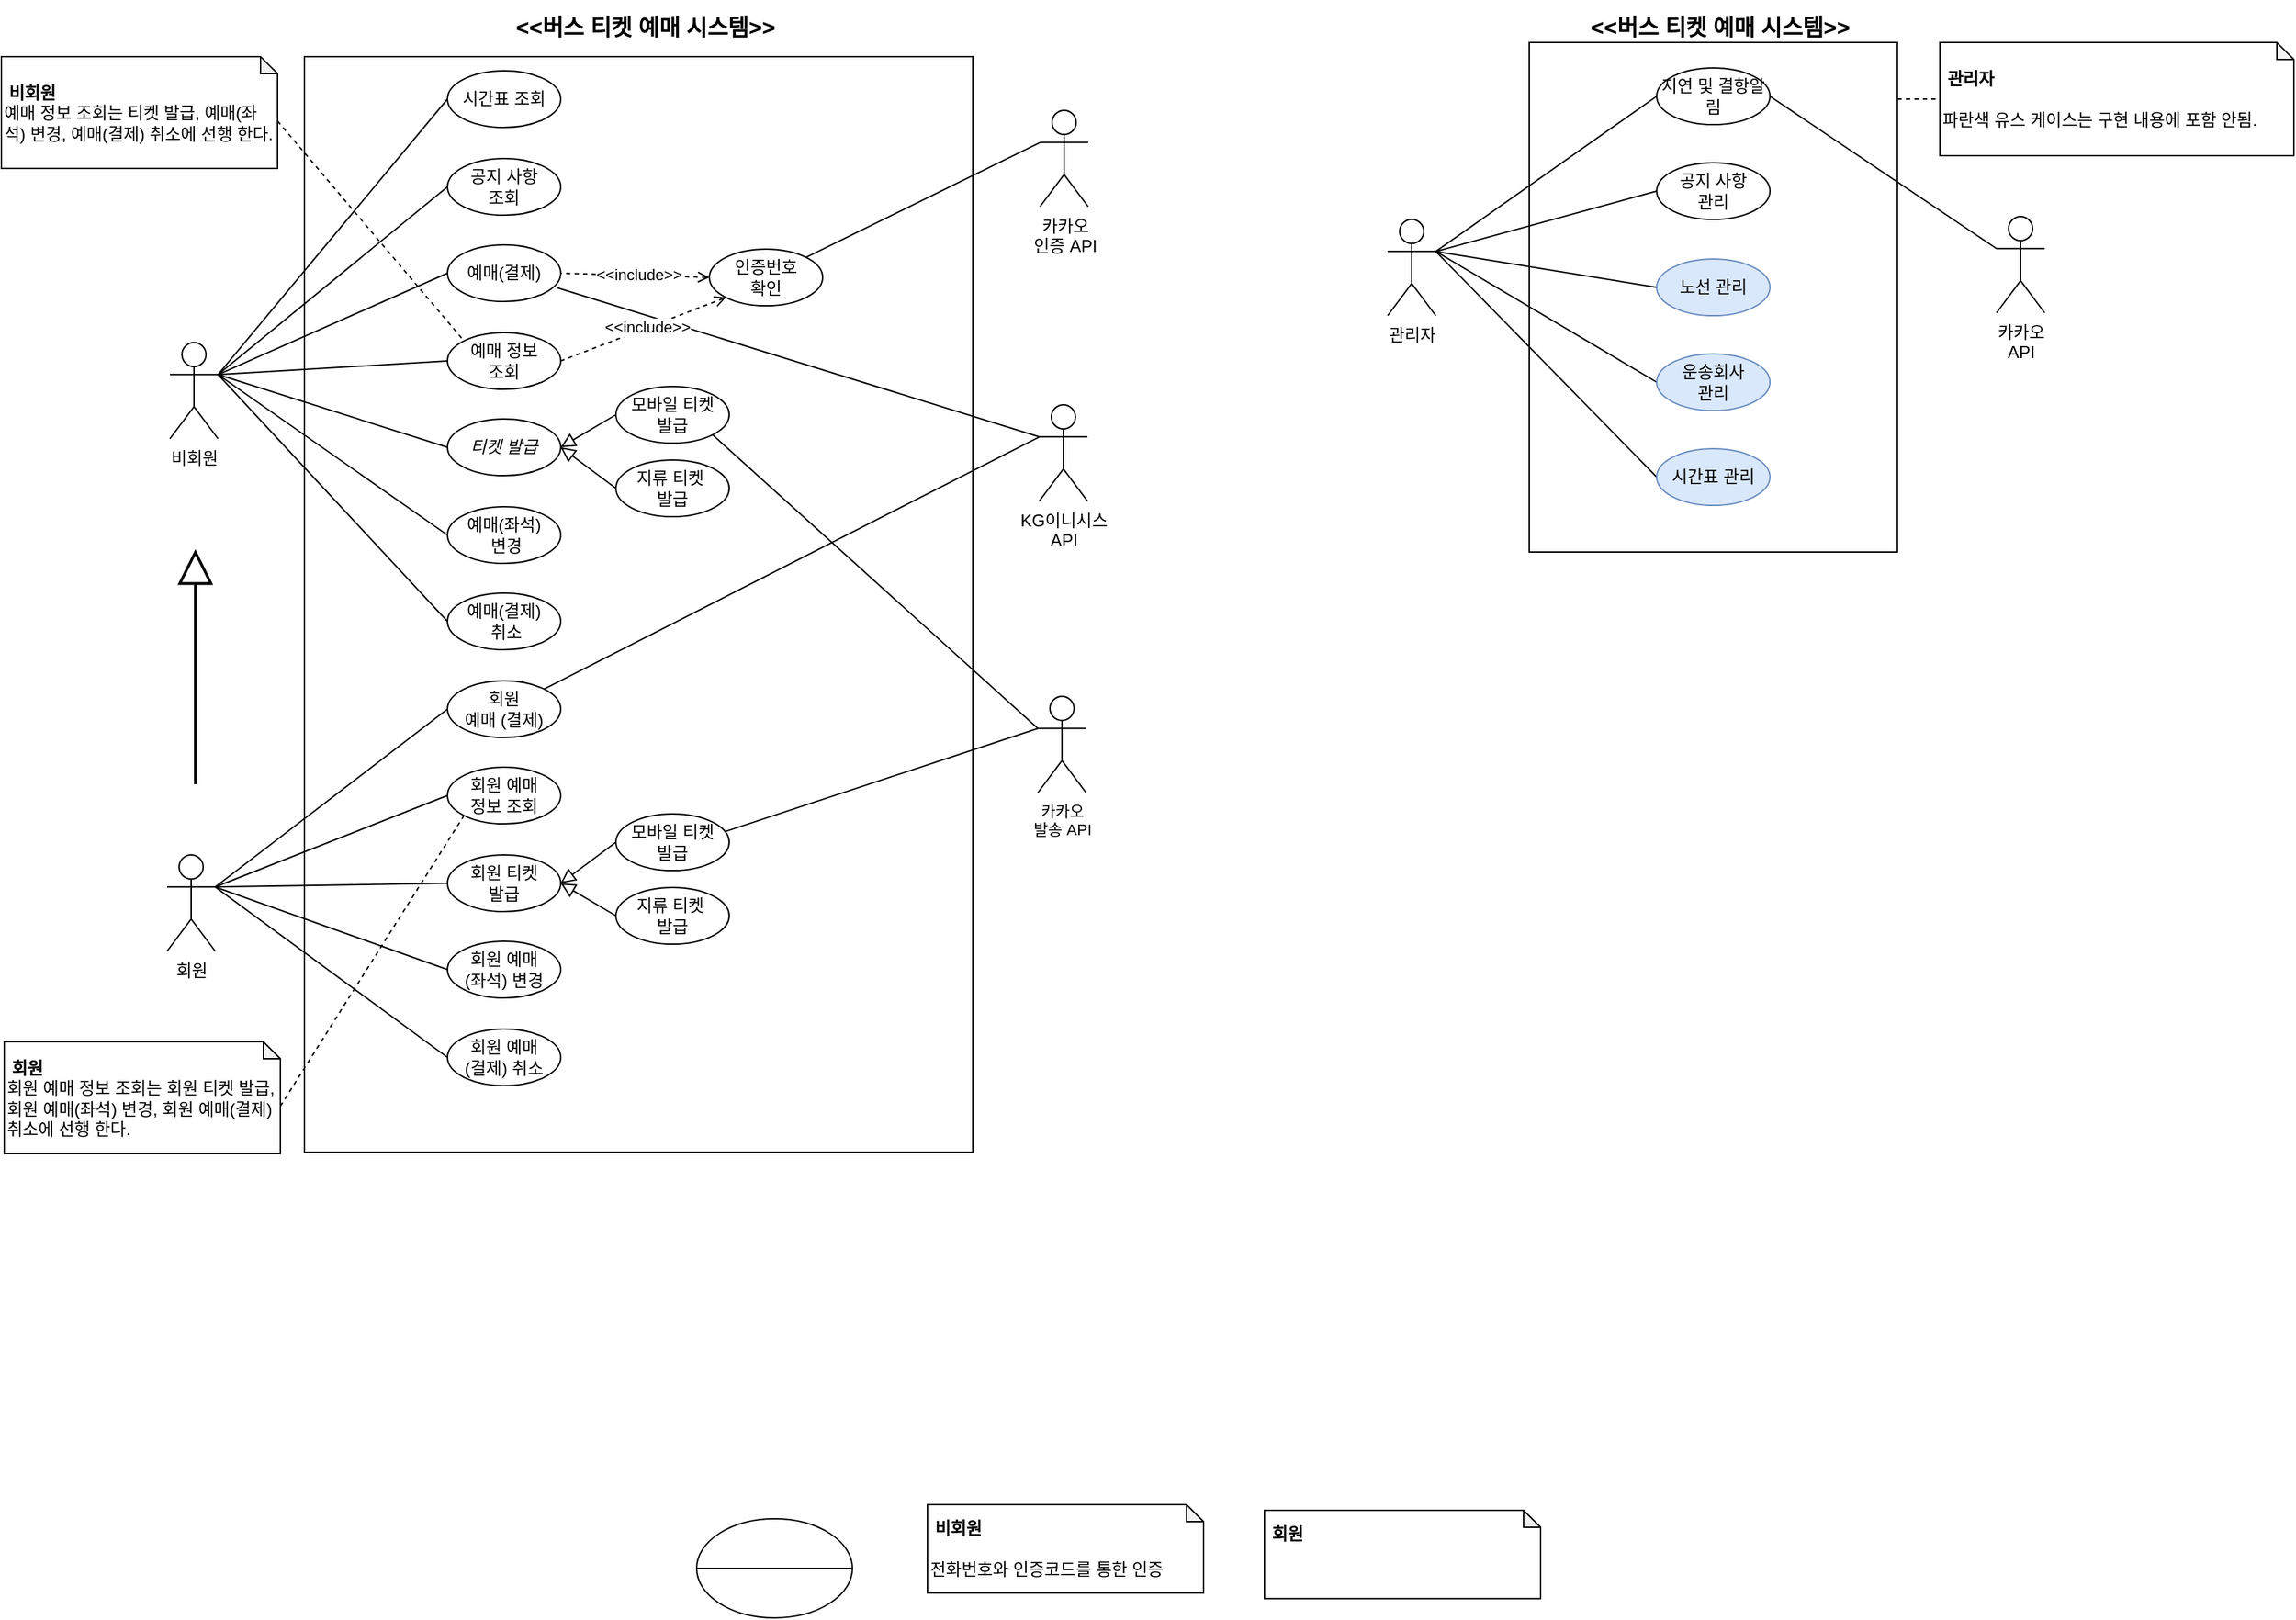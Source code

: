<mxfile version="22.1.11" type="github">
  <diagram name="페이지-1" id="AUHSDOZmDvJJ-M95pPlK">
    <mxGraphModel dx="821" dy="1373" grid="0" gridSize="10" guides="1" tooltips="1" connect="1" arrows="1" fold="1" page="0" pageScale="1" pageWidth="850" pageHeight="1100" math="0" shadow="0">
      <root>
        <mxCell id="0" />
        <mxCell id="1" parent="0" />
        <mxCell id="SqM2zr4Oi9O8r0nmkoWc-118" value="" style="rounded=0;whiteSpace=wrap;html=1;fontFamily=Helvetica;fontSize=11;fontColor=default;" parent="1" vertex="1">
          <mxGeometry x="1100" y="30" width="260" height="360" as="geometry" />
        </mxCell>
        <mxCell id="SqM2zr4Oi9O8r0nmkoWc-95" value="" style="rounded=0;whiteSpace=wrap;html=1;fontFamily=Helvetica;fontSize=11;fontColor=default;movable=1;resizable=1;rotatable=1;deletable=1;editable=1;locked=0;connectable=1;" parent="1" vertex="1">
          <mxGeometry x="235" y="40" width="472" height="774" as="geometry" />
        </mxCell>
        <mxCell id="SqM2zr4Oi9O8r0nmkoWc-30" style="rounded=0;orthogonalLoop=1;jettySize=auto;html=1;exitX=1;exitY=0.333;exitDx=0;exitDy=0;exitPerimeter=0;entryX=0;entryY=0.5;entryDx=0;entryDy=0;endArrow=none;endFill=0;" parent="1" source="_ve195dAB9mzk3Xjmjc2-1" target="SqM2zr4Oi9O8r0nmkoWc-19" edge="1">
          <mxGeometry relative="1" as="geometry" />
        </mxCell>
        <mxCell id="SqM2zr4Oi9O8r0nmkoWc-38" style="rounded=0;orthogonalLoop=1;jettySize=auto;html=1;exitX=1;exitY=0.333;exitDx=0;exitDy=0;exitPerimeter=0;entryX=0;entryY=0.5;entryDx=0;entryDy=0;endArrow=none;endFill=0;" parent="1" source="_ve195dAB9mzk3Xjmjc2-1" target="SqM2zr4Oi9O8r0nmkoWc-4" edge="1">
          <mxGeometry relative="1" as="geometry" />
        </mxCell>
        <mxCell id="SqM2zr4Oi9O8r0nmkoWc-39" style="edgeStyle=none;shape=connector;rounded=0;orthogonalLoop=1;jettySize=auto;html=1;exitX=1;exitY=0.333;exitDx=0;exitDy=0;exitPerimeter=0;entryX=0;entryY=0.5;entryDx=0;entryDy=0;labelBackgroundColor=default;strokeColor=default;align=center;verticalAlign=middle;fontFamily=Helvetica;fontSize=11;fontColor=default;endArrow=none;endFill=0;" parent="1" source="_ve195dAB9mzk3Xjmjc2-1" target="SqM2zr4Oi9O8r0nmkoWc-9" edge="1">
          <mxGeometry relative="1" as="geometry" />
        </mxCell>
        <mxCell id="SqM2zr4Oi9O8r0nmkoWc-40" style="edgeStyle=none;shape=connector;rounded=0;orthogonalLoop=1;jettySize=auto;html=1;exitX=1;exitY=0.333;exitDx=0;exitDy=0;exitPerimeter=0;entryX=0;entryY=0.5;entryDx=0;entryDy=0;labelBackgroundColor=default;strokeColor=default;align=center;verticalAlign=middle;fontFamily=Helvetica;fontSize=11;fontColor=default;endArrow=none;endFill=0;" parent="1" source="_ve195dAB9mzk3Xjmjc2-1" target="SqM2zr4Oi9O8r0nmkoWc-24" edge="1">
          <mxGeometry relative="1" as="geometry" />
        </mxCell>
        <mxCell id="SqM2zr4Oi9O8r0nmkoWc-41" style="edgeStyle=none;shape=connector;rounded=0;orthogonalLoop=1;jettySize=auto;html=1;exitX=1;exitY=0.333;exitDx=0;exitDy=0;exitPerimeter=0;entryX=0;entryY=0.5;entryDx=0;entryDy=0;labelBackgroundColor=default;strokeColor=default;align=center;verticalAlign=middle;fontFamily=Helvetica;fontSize=11;fontColor=default;endArrow=none;endFill=0;" parent="1" source="_ve195dAB9mzk3Xjmjc2-1" target="SqM2zr4Oi9O8r0nmkoWc-12" edge="1">
          <mxGeometry relative="1" as="geometry" />
        </mxCell>
        <mxCell id="SqM2zr4Oi9O8r0nmkoWc-55" style="edgeStyle=none;shape=connector;rounded=0;orthogonalLoop=1;jettySize=auto;html=1;exitX=1;exitY=0.333;exitDx=0;exitDy=0;exitPerimeter=0;entryX=0;entryY=0.5;entryDx=0;entryDy=0;labelBackgroundColor=default;strokeColor=default;align=center;verticalAlign=middle;fontFamily=Helvetica;fontSize=11;fontColor=default;endArrow=none;endFill=0;" parent="1" source="_ve195dAB9mzk3Xjmjc2-1" target="SqM2zr4Oi9O8r0nmkoWc-53" edge="1">
          <mxGeometry relative="1" as="geometry" />
        </mxCell>
        <mxCell id="SqM2zr4Oi9O8r0nmkoWc-88" style="edgeStyle=none;shape=connector;rounded=0;orthogonalLoop=1;jettySize=auto;html=1;exitX=1;exitY=0.333;exitDx=0;exitDy=0;exitPerimeter=0;entryX=0;entryY=0.5;entryDx=0;entryDy=0;labelBackgroundColor=default;strokeColor=default;align=center;verticalAlign=middle;fontFamily=Helvetica;fontSize=11;fontColor=default;endArrow=none;endFill=0;" parent="1" source="_ve195dAB9mzk3Xjmjc2-1" target="SqM2zr4Oi9O8r0nmkoWc-87" edge="1">
          <mxGeometry relative="1" as="geometry" />
        </mxCell>
        <mxCell id="_ve195dAB9mzk3Xjmjc2-1" value="&lt;font style=&quot;font-size: 12px;&quot;&gt;비회원&lt;/font&gt;" style="shape=umlActor;verticalLabelPosition=bottom;verticalAlign=top;html=1;outlineConnect=0;aspect=fixed;" parent="1" vertex="1">
          <mxGeometry x="140" y="242" width="34" height="68" as="geometry" />
        </mxCell>
        <mxCell id="SqM2zr4Oi9O8r0nmkoWc-152" style="edgeStyle=none;shape=connector;rounded=0;orthogonalLoop=1;jettySize=auto;html=1;exitX=0.972;exitY=0.759;exitDx=0;exitDy=0;labelBackgroundColor=default;strokeColor=default;align=center;verticalAlign=middle;fontFamily=Helvetica;fontSize=11;fontColor=default;endArrow=none;endFill=0;exitPerimeter=0;entryX=0;entryY=0.333;entryDx=0;entryDy=0;entryPerimeter=0;" parent="1" source="SqM2zr4Oi9O8r0nmkoWc-4" target="SqM2zr4Oi9O8r0nmkoWc-149" edge="1">
          <mxGeometry relative="1" as="geometry">
            <mxPoint x="733" y="595" as="targetPoint" />
          </mxGeometry>
        </mxCell>
        <mxCell id="SqM2zr4Oi9O8r0nmkoWc-4" value="예매(결제)" style="ellipse;whiteSpace=wrap;html=1;" parent="1" vertex="1">
          <mxGeometry x="336" y="173" width="80" height="40" as="geometry" />
        </mxCell>
        <mxCell id="SqM2zr4Oi9O8r0nmkoWc-142" style="edgeStyle=none;shape=connector;rounded=0;orthogonalLoop=1;jettySize=auto;html=1;exitX=1;exitY=0.333;exitDx=0;exitDy=0;exitPerimeter=0;entryX=0;entryY=0.5;entryDx=0;entryDy=0;labelBackgroundColor=default;strokeColor=default;align=center;verticalAlign=middle;fontFamily=Helvetica;fontSize=11;fontColor=default;endArrow=none;endFill=0;" parent="1" source="SqM2zr4Oi9O8r0nmkoWc-6" target="SqM2zr4Oi9O8r0nmkoWc-129" edge="1">
          <mxGeometry relative="1" as="geometry" />
        </mxCell>
        <mxCell id="SqM2zr4Oi9O8r0nmkoWc-143" style="edgeStyle=none;shape=connector;rounded=0;orthogonalLoop=1;jettySize=auto;html=1;exitX=1;exitY=0.333;exitDx=0;exitDy=0;exitPerimeter=0;entryX=0;entryY=0.5;entryDx=0;entryDy=0;labelBackgroundColor=default;strokeColor=default;align=center;verticalAlign=middle;fontFamily=Helvetica;fontSize=11;fontColor=default;endArrow=none;endFill=0;" parent="1" source="SqM2zr4Oi9O8r0nmkoWc-6" target="SqM2zr4Oi9O8r0nmkoWc-127" edge="1">
          <mxGeometry relative="1" as="geometry" />
        </mxCell>
        <mxCell id="SqM2zr4Oi9O8r0nmkoWc-144" style="edgeStyle=none;shape=connector;rounded=0;orthogonalLoop=1;jettySize=auto;html=1;exitX=1;exitY=0.333;exitDx=0;exitDy=0;exitPerimeter=0;entryX=0;entryY=0.5;entryDx=0;entryDy=0;labelBackgroundColor=default;strokeColor=default;align=center;verticalAlign=middle;fontFamily=Helvetica;fontSize=11;fontColor=default;endArrow=none;endFill=0;" parent="1" source="SqM2zr4Oi9O8r0nmkoWc-6" target="SqM2zr4Oi9O8r0nmkoWc-125" edge="1">
          <mxGeometry relative="1" as="geometry" />
        </mxCell>
        <mxCell id="SqM2zr4Oi9O8r0nmkoWc-175" style="edgeStyle=none;shape=connector;rounded=0;orthogonalLoop=1;jettySize=auto;html=1;exitX=1;exitY=0.333;exitDx=0;exitDy=0;exitPerimeter=0;entryX=0;entryY=0.5;entryDx=0;entryDy=0;labelBackgroundColor=default;strokeColor=default;align=center;verticalAlign=middle;fontFamily=Helvetica;fontSize=11;fontColor=default;endArrow=none;endFill=0;" parent="1" source="SqM2zr4Oi9O8r0nmkoWc-6" target="SqM2zr4Oi9O8r0nmkoWc-174" edge="1">
          <mxGeometry relative="1" as="geometry" />
        </mxCell>
        <mxCell id="SqM2zr4Oi9O8r0nmkoWc-195" style="edgeStyle=none;shape=connector;rounded=0;orthogonalLoop=1;jettySize=auto;html=1;exitX=1;exitY=0.333;exitDx=0;exitDy=0;exitPerimeter=0;entryX=0;entryY=0.5;entryDx=0;entryDy=0;labelBackgroundColor=default;strokeColor=default;align=center;verticalAlign=middle;fontFamily=Helvetica;fontSize=11;fontColor=default;endArrow=none;endFill=0;" parent="1" source="SqM2zr4Oi9O8r0nmkoWc-6" target="SqM2zr4Oi9O8r0nmkoWc-189" edge="1">
          <mxGeometry relative="1" as="geometry" />
        </mxCell>
        <mxCell id="SqM2zr4Oi9O8r0nmkoWc-6" value="&lt;font style=&quot;font-size: 12px;&quot;&gt;회원&lt;/font&gt;" style="shape=umlActor;verticalLabelPosition=bottom;verticalAlign=top;html=1;outlineConnect=0;" parent="1" vertex="1">
          <mxGeometry x="138" y="604" width="34" height="68" as="geometry" />
        </mxCell>
        <mxCell id="SqM2zr4Oi9O8r0nmkoWc-63" style="edgeStyle=none;shape=connector;rounded=0;orthogonalLoop=1;jettySize=auto;html=1;exitX=1;exitY=0.333;exitDx=0;exitDy=0;exitPerimeter=0;entryX=0;entryY=0.5;entryDx=0;entryDy=0;labelBackgroundColor=default;strokeColor=default;align=center;verticalAlign=middle;fontFamily=Helvetica;fontSize=11;fontColor=default;endArrow=none;endFill=0;" parent="1" source="SqM2zr4Oi9O8r0nmkoWc-7" target="SqM2zr4Oi9O8r0nmkoWc-16" edge="1">
          <mxGeometry relative="1" as="geometry" />
        </mxCell>
        <mxCell id="SqM2zr4Oi9O8r0nmkoWc-64" style="edgeStyle=none;shape=connector;rounded=0;orthogonalLoop=1;jettySize=auto;html=1;exitX=1;exitY=0.333;exitDx=0;exitDy=0;exitPerimeter=0;entryX=0;entryY=0.5;entryDx=0;entryDy=0;labelBackgroundColor=default;strokeColor=#000000;align=center;verticalAlign=middle;fontFamily=Helvetica;fontSize=11;fontColor=default;endArrow=none;endFill=0;fillColor=#d80073;" parent="1" source="SqM2zr4Oi9O8r0nmkoWc-7" target="SqM2zr4Oi9O8r0nmkoWc-59" edge="1">
          <mxGeometry relative="1" as="geometry" />
        </mxCell>
        <mxCell id="SqM2zr4Oi9O8r0nmkoWc-68" style="edgeStyle=none;shape=connector;rounded=0;orthogonalLoop=1;jettySize=auto;html=1;exitX=1;exitY=0.333;exitDx=0;exitDy=0;exitPerimeter=0;entryX=0;entryY=0.5;entryDx=0;entryDy=0;labelBackgroundColor=default;strokeColor=default;align=center;verticalAlign=middle;fontFamily=Helvetica;fontSize=11;fontColor=default;endArrow=none;endFill=0;" parent="1" source="SqM2zr4Oi9O8r0nmkoWc-7" target="SqM2zr4Oi9O8r0nmkoWc-67" edge="1">
          <mxGeometry relative="1" as="geometry" />
        </mxCell>
        <mxCell id="SqM2zr4Oi9O8r0nmkoWc-72" style="edgeStyle=none;shape=connector;rounded=0;orthogonalLoop=1;jettySize=auto;html=1;exitX=1;exitY=0.333;exitDx=0;exitDy=0;exitPerimeter=0;entryX=0;entryY=0.5;entryDx=0;entryDy=0;labelBackgroundColor=default;strokeColor=default;align=center;verticalAlign=middle;fontFamily=Helvetica;fontSize=11;fontColor=default;endArrow=none;endFill=0;" parent="1" source="SqM2zr4Oi9O8r0nmkoWc-7" target="SqM2zr4Oi9O8r0nmkoWc-71" edge="1">
          <mxGeometry relative="1" as="geometry" />
        </mxCell>
        <mxCell id="SqM2zr4Oi9O8r0nmkoWc-75" style="edgeStyle=none;shape=connector;rounded=0;orthogonalLoop=1;jettySize=auto;html=1;exitX=1;exitY=0.333;exitDx=0;exitDy=0;exitPerimeter=0;entryX=0;entryY=0.5;entryDx=0;entryDy=0;labelBackgroundColor=default;strokeColor=default;align=center;verticalAlign=middle;fontFamily=Helvetica;fontSize=11;fontColor=default;endArrow=none;endFill=0;" parent="1" source="SqM2zr4Oi9O8r0nmkoWc-7" target="SqM2zr4Oi9O8r0nmkoWc-74" edge="1">
          <mxGeometry relative="1" as="geometry" />
        </mxCell>
        <mxCell id="SqM2zr4Oi9O8r0nmkoWc-7" value="&lt;font style=&quot;font-size: 12px;&quot;&gt;관리자&lt;/font&gt;" style="shape=umlActor;verticalLabelPosition=bottom;verticalAlign=top;html=1;outlineConnect=0;" parent="1" vertex="1">
          <mxGeometry x="1000" y="155" width="34" height="68" as="geometry" />
        </mxCell>
        <mxCell id="SqM2zr4Oi9O8r0nmkoWc-9" value="예매 정보&lt;br&gt;조회" style="ellipse;whiteSpace=wrap;html=1;" parent="1" vertex="1">
          <mxGeometry x="336" y="235" width="80" height="40" as="geometry" />
        </mxCell>
        <mxCell id="SqM2zr4Oi9O8r0nmkoWc-12" value="예매(결제)&lt;br&gt;&amp;nbsp;취소" style="ellipse;whiteSpace=wrap;html=1;" parent="1" vertex="1">
          <mxGeometry x="336" y="419" width="80" height="40" as="geometry" />
        </mxCell>
        <mxCell id="SqM2zr4Oi9O8r0nmkoWc-16" value="시간표&amp;nbsp;관리" style="ellipse;whiteSpace=wrap;html=1;fillColor=#dae8fc;strokeColor=#6c8ebf;" parent="1" vertex="1">
          <mxGeometry x="1190" y="317" width="80" height="40" as="geometry" />
        </mxCell>
        <mxCell id="SqM2zr4Oi9O8r0nmkoWc-19" value="시간표 조회" style="ellipse;whiteSpace=wrap;html=1;" parent="1" vertex="1">
          <mxGeometry x="336" y="50" width="80" height="40" as="geometry" />
        </mxCell>
        <mxCell id="SqM2zr4Oi9O8r0nmkoWc-24" value="예매(좌석)&lt;br&gt;&amp;nbsp;변경" style="ellipse;whiteSpace=wrap;html=1;" parent="1" vertex="1">
          <mxGeometry x="336" y="358" width="80" height="40" as="geometry" />
        </mxCell>
        <mxCell id="SqM2zr4Oi9O8r0nmkoWc-53" value="공지 사항&lt;br&gt;조회" style="ellipse;whiteSpace=wrap;html=1;" parent="1" vertex="1">
          <mxGeometry x="336" y="112" width="80" height="40" as="geometry" />
        </mxCell>
        <mxCell id="SqM2zr4Oi9O8r0nmkoWc-59" value="노선 관리" style="ellipse;whiteSpace=wrap;html=1;fillColor=#dae8fc;strokeColor=#6c8ebf;" parent="1" vertex="1">
          <mxGeometry x="1190" y="183" width="80" height="40" as="geometry" />
        </mxCell>
        <mxCell id="SqM2zr4Oi9O8r0nmkoWc-67" value="지연 및 결항알림" style="ellipse;whiteSpace=wrap;html=1;" parent="1" vertex="1">
          <mxGeometry x="1190" y="48" width="80" height="40" as="geometry" />
        </mxCell>
        <mxCell id="SqM2zr4Oi9O8r0nmkoWc-71" value="운송회사 &lt;br&gt;관리" style="ellipse;whiteSpace=wrap;html=1;fillColor=#dae8fc;strokeColor=#6c8ebf;" parent="1" vertex="1">
          <mxGeometry x="1190" y="250" width="80" height="40" as="geometry" />
        </mxCell>
        <mxCell id="SqM2zr4Oi9O8r0nmkoWc-74" value="공지 사항&lt;br&gt;관리" style="ellipse;whiteSpace=wrap;html=1;" parent="1" vertex="1">
          <mxGeometry x="1190" y="115" width="80" height="40" as="geometry" />
        </mxCell>
        <mxCell id="SqM2zr4Oi9O8r0nmkoWc-78" value="&lt;p style=&quot;line-height: 150%;&quot;&gt;&lt;/p&gt;&lt;div style=&quot;line-height: 140%;&quot;&gt;&lt;/div&gt;&lt;b&gt;&amp;nbsp;관리자&lt;/b&gt;&lt;br&gt;&lt;br&gt;파란색 유스 케이스는 구현 내용에 포함 안됨.&lt;p&gt;&lt;/p&gt;" style="shape=note;whiteSpace=wrap;html=1;backgroundOutline=1;darkOpacity=0.05;size=12;align=left;" parent="1" vertex="1">
          <mxGeometry x="1390" y="30" width="250" height="80" as="geometry" />
        </mxCell>
        <mxCell id="SqM2zr4Oi9O8r0nmkoWc-85" value="" style="endArrow=block;html=1;rounded=0;labelBackgroundColor=default;strokeColor=default;align=center;verticalAlign=middle;fontFamily=Helvetica;fontSize=11;fontColor=default;shape=connector;endFill=0;targetPerimeterSpacing=0;endSize=20;strokeWidth=2;" parent="1" edge="1">
          <mxGeometry width="50" height="50" relative="1" as="geometry">
            <mxPoint x="158" y="554" as="sourcePoint" />
            <mxPoint x="158" y="388" as="targetPoint" />
          </mxGeometry>
        </mxCell>
        <mxCell id="SqM2zr4Oi9O8r0nmkoWc-136" style="edgeStyle=none;shape=connector;rounded=0;orthogonalLoop=1;jettySize=auto;html=1;exitX=1;exitY=1;exitDx=0;exitDy=0;labelBackgroundColor=default;strokeColor=default;align=center;verticalAlign=middle;fontFamily=Helvetica;fontSize=11;fontColor=default;endArrow=none;endFill=0;entryX=0;entryY=0.333;entryDx=0;entryDy=0;entryPerimeter=0;" parent="1" source="SqM2zr4Oi9O8r0nmkoWc-89" target="SqM2zr4Oi9O8r0nmkoWc-199" edge="1">
          <mxGeometry relative="1" as="geometry">
            <mxPoint x="750" y="165" as="targetPoint" />
          </mxGeometry>
        </mxCell>
        <mxCell id="SqM2zr4Oi9O8r0nmkoWc-97" value="" style="endArrow=none;dashed=1;html=1;rounded=0;labelBackgroundColor=default;strokeColor=default;align=center;verticalAlign=middle;fontFamily=Helvetica;fontSize=11;fontColor=default;shape=connector;entryX=0;entryY=0.5;entryDx=0;entryDy=0;entryPerimeter=0;" parent="1" target="SqM2zr4Oi9O8r0nmkoWc-78" edge="1">
          <mxGeometry width="50" height="50" relative="1" as="geometry">
            <mxPoint x="1360" y="70" as="sourcePoint" />
            <mxPoint x="285" y="10" as="targetPoint" />
          </mxGeometry>
        </mxCell>
        <mxCell id="SqM2zr4Oi9O8r0nmkoWc-117" value="&lt;font style=&quot;font-size: 16px;&quot;&gt;&lt;b&gt;&amp;lt;&amp;lt;버스 티켓 예매 시스템&amp;gt;&amp;gt;&lt;/b&gt;&lt;/font&gt;" style="text;html=1;strokeColor=none;fillColor=none;align=center;verticalAlign=middle;whiteSpace=wrap;rounded=0;fontSize=11;fontFamily=Helvetica;fontColor=default;" parent="1" vertex="1">
          <mxGeometry x="336" width="280" height="37.5" as="geometry" />
        </mxCell>
        <mxCell id="SqM2zr4Oi9O8r0nmkoWc-119" value="&lt;b style=&quot;border-color: var(--border-color); font-size: 16px;&quot;&gt;&amp;lt;&amp;lt;버스 티켓 예매 시스템&amp;gt;&amp;gt;&lt;/b&gt;" style="text;html=1;strokeColor=none;fillColor=none;align=center;verticalAlign=middle;whiteSpace=wrap;rounded=0;fontSize=11;fontFamily=Helvetica;fontColor=default;" parent="1" vertex="1">
          <mxGeometry x="1095" width="280" height="37.5" as="geometry" />
        </mxCell>
        <mxCell id="SqM2zr4Oi9O8r0nmkoWc-125" value="회원 예매&lt;br&gt;(결제) 취소" style="ellipse;whiteSpace=wrap;html=1;" parent="1" vertex="1">
          <mxGeometry x="336" y="727" width="80" height="40" as="geometry" />
        </mxCell>
        <mxCell id="SqM2zr4Oi9O8r0nmkoWc-127" value="회원 예매&lt;br&gt;(좌석) 변경" style="ellipse;whiteSpace=wrap;html=1;" parent="1" vertex="1">
          <mxGeometry x="336" y="665" width="80" height="40" as="geometry" />
        </mxCell>
        <mxCell id="SqM2zr4Oi9O8r0nmkoWc-129" value="회원 예매 &lt;br&gt;정보 조회" style="ellipse;whiteSpace=wrap;html=1;" parent="1" vertex="1">
          <mxGeometry x="336" y="542" width="80" height="40" as="geometry" />
        </mxCell>
        <mxCell id="SqM2zr4Oi9O8r0nmkoWc-133" value="&lt;span style=&quot;&quot;&gt;카카오&lt;br&gt;API&lt;br&gt;&lt;/span&gt;" style="shape=umlActor;verticalLabelPosition=bottom;verticalAlign=top;html=1;outlineConnect=0;" parent="1" vertex="1">
          <mxGeometry x="1430" y="153" width="34" height="68" as="geometry" />
        </mxCell>
        <mxCell id="SqM2zr4Oi9O8r0nmkoWc-134" style="edgeStyle=none;shape=connector;rounded=0;orthogonalLoop=1;jettySize=auto;html=1;exitX=1;exitY=0.5;exitDx=0;exitDy=0;labelBackgroundColor=default;strokeColor=default;align=center;verticalAlign=middle;fontFamily=Helvetica;fontSize=11;fontColor=default;endArrow=none;endFill=0;entryX=0;entryY=0.333;entryDx=0;entryDy=0;entryPerimeter=0;" parent="1" source="SqM2zr4Oi9O8r0nmkoWc-67" target="SqM2zr4Oi9O8r0nmkoWc-133" edge="1">
          <mxGeometry relative="1" as="geometry">
            <mxPoint x="1420" y="205" as="targetPoint" />
          </mxGeometry>
        </mxCell>
        <mxCell id="SqM2zr4Oi9O8r0nmkoWc-135" value="&lt;span style=&quot;&quot;&gt;카카오&lt;br&gt;인증 API&lt;br&gt;&lt;/span&gt;" style="shape=umlActor;verticalLabelPosition=bottom;verticalAlign=top;html=1;outlineConnect=0;" parent="1" vertex="1">
          <mxGeometry x="754.5" y="78" width="34" height="68" as="geometry" />
        </mxCell>
        <mxCell id="1YZSDNv5Se5F4XumH-Pe-5" style="rounded=0;orthogonalLoop=1;jettySize=auto;html=1;exitX=0;exitY=0.333;exitDx=0;exitDy=0;exitPerimeter=0;entryX=1;entryY=0;entryDx=0;entryDy=0;fontFamily=Helvetica;fontSize=11;fontColor=default;endArrow=none;endFill=0;" parent="1" source="SqM2zr4Oi9O8r0nmkoWc-149" target="SqM2zr4Oi9O8r0nmkoWc-174" edge="1">
          <mxGeometry relative="1" as="geometry" />
        </mxCell>
        <mxCell id="SqM2zr4Oi9O8r0nmkoWc-149" value="&lt;span style=&quot;&quot;&gt;KG이니시스&lt;br&gt;API&lt;br&gt;&lt;/span&gt;" style="shape=umlActor;verticalLabelPosition=bottom;verticalAlign=top;html=1;outlineConnect=0;" parent="1" vertex="1">
          <mxGeometry x="754" y="286" width="34" height="68" as="geometry" />
        </mxCell>
        <mxCell id="SqM2zr4Oi9O8r0nmkoWc-166" value="&lt;p style=&quot;line-height: 150%;&quot;&gt;&lt;/p&gt;&lt;div style=&quot;line-height: 140%;&quot;&gt;&lt;/div&gt;&lt;b&gt;&amp;nbsp;비회원&lt;/b&gt;&lt;br&gt;&lt;br&gt;전화번호와 인증코드를 통한 인증&lt;p&gt;&lt;/p&gt;" style="shape=note;whiteSpace=wrap;html=1;backgroundOutline=1;darkOpacity=0.05;size=12;align=left;" parent="1" vertex="1">
          <mxGeometry x="675" y="1063" width="195" height="62.4" as="geometry" />
        </mxCell>
        <mxCell id="SqM2zr4Oi9O8r0nmkoWc-171" value="&lt;p style=&quot;line-height: 150%;&quot;&gt;&lt;/p&gt;&lt;div style=&quot;line-height: 140%;&quot;&gt;&lt;/div&gt;&lt;b&gt;&amp;nbsp;회원&lt;/b&gt;&lt;br&gt;&lt;br&gt;&lt;br&gt;&lt;p&gt;&lt;/p&gt;" style="shape=note;whiteSpace=wrap;html=1;backgroundOutline=1;darkOpacity=0.05;size=12;align=left;" parent="1" vertex="1">
          <mxGeometry x="913" y="1067" width="195" height="62.4" as="geometry" />
        </mxCell>
        <mxCell id="SqM2zr4Oi9O8r0nmkoWc-174" value="회원 &lt;br&gt;예매 (결제)" style="ellipse;whiteSpace=wrap;html=1;" parent="1" vertex="1">
          <mxGeometry x="336" y="481" width="80" height="40" as="geometry" />
        </mxCell>
        <mxCell id="SqM2zr4Oi9O8r0nmkoWc-197" style="edgeStyle=none;shape=connector;rounded=0;orthogonalLoop=1;jettySize=auto;html=1;exitX=1;exitY=0;exitDx=0;exitDy=0;labelBackgroundColor=default;strokeColor=default;align=center;verticalAlign=middle;fontFamily=Helvetica;fontSize=11;fontColor=default;endArrow=none;endFill=0;entryX=0;entryY=0.333;entryDx=0;entryDy=0;entryPerimeter=0;" parent="1" source="SqM2zr4Oi9O8r0nmkoWc-178" target="SqM2zr4Oi9O8r0nmkoWc-135" edge="1">
          <mxGeometry relative="1" as="geometry">
            <mxPoint x="755" y="165" as="targetPoint" />
          </mxGeometry>
        </mxCell>
        <mxCell id="SqM2zr4Oi9O8r0nmkoWc-178" value="인증번호&lt;br&gt;확인" style="ellipse;whiteSpace=wrap;html=1;" parent="1" vertex="1">
          <mxGeometry x="521" y="176" width="80" height="40" as="geometry" />
        </mxCell>
        <mxCell id="SqM2zr4Oi9O8r0nmkoWc-179" style="edgeStyle=none;shape=connector;rounded=0;orthogonalLoop=1;jettySize=auto;html=1;exitX=0.5;exitY=0;exitDx=0;exitDy=0;labelBackgroundColor=default;strokeColor=default;align=center;verticalAlign=middle;fontFamily=Helvetica;fontSize=11;fontColor=default;endArrow=none;endFill=0;" parent="1" source="SqM2zr4Oi9O8r0nmkoWc-178" target="SqM2zr4Oi9O8r0nmkoWc-178" edge="1">
          <mxGeometry relative="1" as="geometry" />
        </mxCell>
        <mxCell id="SqM2zr4Oi9O8r0nmkoWc-183" value="&amp;lt;&amp;lt;include&amp;gt;&amp;gt;" style="edgeStyle=none;shape=connector;rounded=0;orthogonalLoop=1;jettySize=auto;html=1;exitX=0;exitY=1;exitDx=0;exitDy=0;entryX=1;entryY=0.5;entryDx=0;entryDy=0;labelBackgroundColor=default;strokeColor=default;align=center;verticalAlign=middle;fontFamily=Helvetica;fontSize=11;fontColor=default;endArrow=none;endFill=0;dashed=1;startArrow=open;startFill=0;" parent="1" source="SqM2zr4Oi9O8r0nmkoWc-178" target="SqM2zr4Oi9O8r0nmkoWc-9" edge="1">
          <mxGeometry x="-0.05" y="-1" relative="1" as="geometry">
            <mxPoint x="605" y="296" as="sourcePoint" />
            <mxPoint x="547" y="249" as="targetPoint" />
            <mxPoint as="offset" />
          </mxGeometry>
        </mxCell>
        <mxCell id="SqM2zr4Oi9O8r0nmkoWc-186" value="" style="shape=lineEllipse;perimeter=ellipsePerimeter;whiteSpace=wrap;html=1;backgroundOutline=1;fontFamily=Helvetica;fontSize=11;fontColor=default;" parent="1" vertex="1">
          <mxGeometry x="512" y="1073" width="110" height="70" as="geometry" />
        </mxCell>
        <mxCell id="SqM2zr4Oi9O8r0nmkoWc-194" style="edgeStyle=none;shape=connector;rounded=0;orthogonalLoop=1;jettySize=auto;html=1;exitX=0.933;exitY=0.333;exitDx=0;exitDy=0;labelBackgroundColor=default;strokeColor=default;align=center;verticalAlign=middle;fontFamily=Helvetica;fontSize=11;fontColor=default;endArrow=none;endFill=0;entryX=0;entryY=0.333;entryDx=0;entryDy=0;entryPerimeter=0;exitPerimeter=0;" parent="1" source="SqM2zr4Oi9O8r0nmkoWc-190" target="SqM2zr4Oi9O8r0nmkoWc-199" edge="1">
          <mxGeometry relative="1" as="geometry">
            <mxPoint x="739" y="233" as="targetPoint" />
          </mxGeometry>
        </mxCell>
        <mxCell id="SqM2zr4Oi9O8r0nmkoWc-196" value="&amp;lt;&amp;lt;include&amp;gt;&amp;gt;" style="edgeStyle=none;shape=connector;rounded=0;orthogonalLoop=1;jettySize=auto;html=1;exitX=0;exitY=0.5;exitDx=0;exitDy=0;entryX=1;entryY=0.5;entryDx=0;entryDy=0;labelBackgroundColor=default;strokeColor=default;align=center;verticalAlign=middle;fontFamily=Helvetica;fontSize=11;fontColor=default;endArrow=none;endFill=0;dashed=1;startArrow=open;startFill=0;" parent="1" source="SqM2zr4Oi9O8r0nmkoWc-178" target="SqM2zr4Oi9O8r0nmkoWc-4" edge="1">
          <mxGeometry x="-0.05" y="-1" relative="1" as="geometry">
            <mxPoint x="601" y="330" as="sourcePoint" />
            <mxPoint x="427" y="388" as="targetPoint" />
            <mxPoint as="offset" />
          </mxGeometry>
        </mxCell>
        <mxCell id="SqM2zr4Oi9O8r0nmkoWc-199" value="&lt;span style=&quot;font-size: 11px;&quot;&gt;카카오&lt;br style=&quot;font-size: 11px;&quot;&gt;발송 API&lt;br style=&quot;font-size: 11px;&quot;&gt;&lt;/span&gt;" style="shape=umlActor;verticalLabelPosition=bottom;verticalAlign=top;html=1;outlineConnect=0;fontSize=11;" parent="1" vertex="1">
          <mxGeometry x="753" y="492" width="34" height="68" as="geometry" />
        </mxCell>
        <mxCell id="SqM2zr4Oi9O8r0nmkoWc-87" value="&lt;i&gt;티켓 발급&lt;/i&gt;" style="ellipse;whiteSpace=wrap;html=1;" parent="1" vertex="1">
          <mxGeometry x="336" y="296" width="80" height="40" as="geometry" />
        </mxCell>
        <mxCell id="SqM2zr4Oi9O8r0nmkoWc-89" value="모바일 티켓&lt;br&gt;발급" style="ellipse;whiteSpace=wrap;html=1;" parent="1" vertex="1">
          <mxGeometry x="455" y="273" width="80" height="40" as="geometry" />
        </mxCell>
        <mxCell id="SqM2zr4Oi9O8r0nmkoWc-167" style="edgeStyle=none;shape=connector;rounded=0;orthogonalLoop=1;jettySize=auto;html=1;exitX=0;exitY=0.5;exitDx=0;exitDy=0;entryX=1;entryY=0.5;entryDx=0;entryDy=0;labelBackgroundColor=default;strokeColor=default;align=center;verticalAlign=middle;fontFamily=Helvetica;fontSize=11;fontColor=default;endArrow=block;endFill=0;startArrow=none;startFill=0;strokeWidth=1;endSize=8;" parent="1" source="SqM2zr4Oi9O8r0nmkoWc-90" target="SqM2zr4Oi9O8r0nmkoWc-87" edge="1">
          <mxGeometry relative="1" as="geometry" />
        </mxCell>
        <mxCell id="SqM2zr4Oi9O8r0nmkoWc-90" value="지류 티켓&amp;nbsp;&lt;br&gt;발급" style="ellipse;whiteSpace=wrap;html=1;" parent="1" vertex="1">
          <mxGeometry x="455" y="325" width="80" height="40" as="geometry" />
        </mxCell>
        <mxCell id="SqM2zr4Oi9O8r0nmkoWc-92" value="" style="endArrow=block;html=1;rounded=0;labelBackgroundColor=default;strokeColor=default;align=center;verticalAlign=middle;fontFamily=Helvetica;fontSize=11;fontColor=default;shape=connector;entryX=1;entryY=0.5;entryDx=0;entryDy=0;exitX=0;exitY=0.5;exitDx=0;exitDy=0;endFill=0;endSize=8;" parent="1" source="SqM2zr4Oi9O8r0nmkoWc-89" target="SqM2zr4Oi9O8r0nmkoWc-87" edge="1">
          <mxGeometry width="50" height="50" relative="1" as="geometry">
            <mxPoint x="524" y="157" as="sourcePoint" />
            <mxPoint x="574" y="107" as="targetPoint" />
          </mxGeometry>
        </mxCell>
        <mxCell id="SqM2zr4Oi9O8r0nmkoWc-189" value="회원 티켓 &lt;br&gt;발급" style="ellipse;whiteSpace=wrap;html=1;" parent="1" vertex="1">
          <mxGeometry x="336" y="604" width="80" height="40" as="geometry" />
        </mxCell>
        <mxCell id="SqM2zr4Oi9O8r0nmkoWc-190" value="모바일 티켓&lt;br&gt;발급" style="ellipse;whiteSpace=wrap;html=1;" parent="1" vertex="1">
          <mxGeometry x="455" y="575" width="80" height="40" as="geometry" />
        </mxCell>
        <mxCell id="SqM2zr4Oi9O8r0nmkoWc-191" style="edgeStyle=none;shape=connector;rounded=0;orthogonalLoop=1;jettySize=auto;html=1;exitX=0;exitY=0.5;exitDx=0;exitDy=0;labelBackgroundColor=default;strokeColor=default;align=center;verticalAlign=middle;fontFamily=Helvetica;fontSize=11;fontColor=default;endArrow=block;endFill=0;startArrow=none;startFill=0;strokeWidth=1;endSize=8;entryX=1;entryY=0.5;entryDx=0;entryDy=0;" parent="1" source="SqM2zr4Oi9O8r0nmkoWc-192" target="SqM2zr4Oi9O8r0nmkoWc-189" edge="1">
          <mxGeometry relative="1" as="geometry">
            <mxPoint x="415" y="611" as="targetPoint" />
          </mxGeometry>
        </mxCell>
        <mxCell id="SqM2zr4Oi9O8r0nmkoWc-192" value="지류 티켓&amp;nbsp;&lt;br&gt;발급" style="ellipse;whiteSpace=wrap;html=1;" parent="1" vertex="1">
          <mxGeometry x="455" y="627" width="80" height="40" as="geometry" />
        </mxCell>
        <mxCell id="SqM2zr4Oi9O8r0nmkoWc-193" value="" style="endArrow=block;html=1;rounded=0;labelBackgroundColor=default;strokeColor=default;align=center;verticalAlign=middle;fontFamily=Helvetica;fontSize=11;fontColor=default;shape=connector;exitX=0;exitY=0.5;exitDx=0;exitDy=0;endFill=0;endSize=8;entryX=1;entryY=0.5;entryDx=0;entryDy=0;" parent="1" source="SqM2zr4Oi9O8r0nmkoWc-190" target="SqM2zr4Oi9O8r0nmkoWc-189" edge="1">
          <mxGeometry width="50" height="50" relative="1" as="geometry">
            <mxPoint x="525" y="510" as="sourcePoint" />
            <mxPoint x="852" y="702" as="targetPoint" />
          </mxGeometry>
        </mxCell>
        <mxCell id="1YZSDNv5Se5F4XumH-Pe-15" style="edgeStyle=none;shape=connector;rounded=0;orthogonalLoop=1;jettySize=auto;html=1;exitX=0;exitY=0;exitDx=195;exitDy=45.5;exitPerimeter=0;entryX=0;entryY=1;entryDx=0;entryDy=0;dashed=1;labelBackgroundColor=default;strokeColor=default;align=center;verticalAlign=middle;fontFamily=Helvetica;fontSize=11;fontColor=default;endArrow=none;endFill=0;" parent="1" source="1YZSDNv5Se5F4XumH-Pe-9" target="SqM2zr4Oi9O8r0nmkoWc-129" edge="1">
          <mxGeometry relative="1" as="geometry" />
        </mxCell>
        <mxCell id="1YZSDNv5Se5F4XumH-Pe-9" value="&lt;p style=&quot;line-height: 150%;&quot;&gt;&lt;/p&gt;&lt;div style=&quot;line-height: 140%;&quot;&gt;&lt;/div&gt;&lt;b&gt;&amp;nbsp;회원&lt;/b&gt;&lt;br&gt;회원 예매 정보 조회는 회원 티켓 발급, 회원 예매(좌석) 변경, 회원 예매(결제) 취소에 선행 한다.&lt;br&gt;&lt;p&gt;&lt;/p&gt;" style="shape=note;whiteSpace=wrap;html=1;backgroundOutline=1;darkOpacity=0.05;size=12;align=left;" parent="1" vertex="1">
          <mxGeometry x="23" y="736" width="195" height="79" as="geometry" />
        </mxCell>
        <mxCell id="1YZSDNv5Se5F4XumH-Pe-14" style="edgeStyle=none;shape=connector;rounded=0;orthogonalLoop=1;jettySize=auto;html=1;exitX=0;exitY=0;exitDx=195;exitDy=45.5;exitPerimeter=0;entryX=0;entryY=0;entryDx=0;entryDy=0;dashed=1;labelBackgroundColor=default;strokeColor=default;align=center;verticalAlign=middle;fontFamily=Helvetica;fontSize=11;fontColor=default;endArrow=none;endFill=0;" parent="1" source="1YZSDNv5Se5F4XumH-Pe-10" target="SqM2zr4Oi9O8r0nmkoWc-9" edge="1">
          <mxGeometry relative="1" as="geometry" />
        </mxCell>
        <mxCell id="1YZSDNv5Se5F4XumH-Pe-10" value="&lt;p style=&quot;line-height: 150%;&quot;&gt;&lt;/p&gt;&lt;div style=&quot;line-height: 140%;&quot;&gt;&lt;/div&gt;&lt;b&gt;&amp;nbsp;비회원&lt;/b&gt;&lt;br&gt;예매 정보 조회는 티켓 발급, 예매(좌석) 변경, 예매(결제) 취소에 선행 한다.&lt;br&gt;&lt;p&gt;&lt;/p&gt;" style="shape=note;whiteSpace=wrap;html=1;backgroundOutline=1;darkOpacity=0.05;size=12;align=left;" parent="1" vertex="1">
          <mxGeometry x="21" y="40" width="195" height="79" as="geometry" />
        </mxCell>
      </root>
    </mxGraphModel>
  </diagram>
</mxfile>
